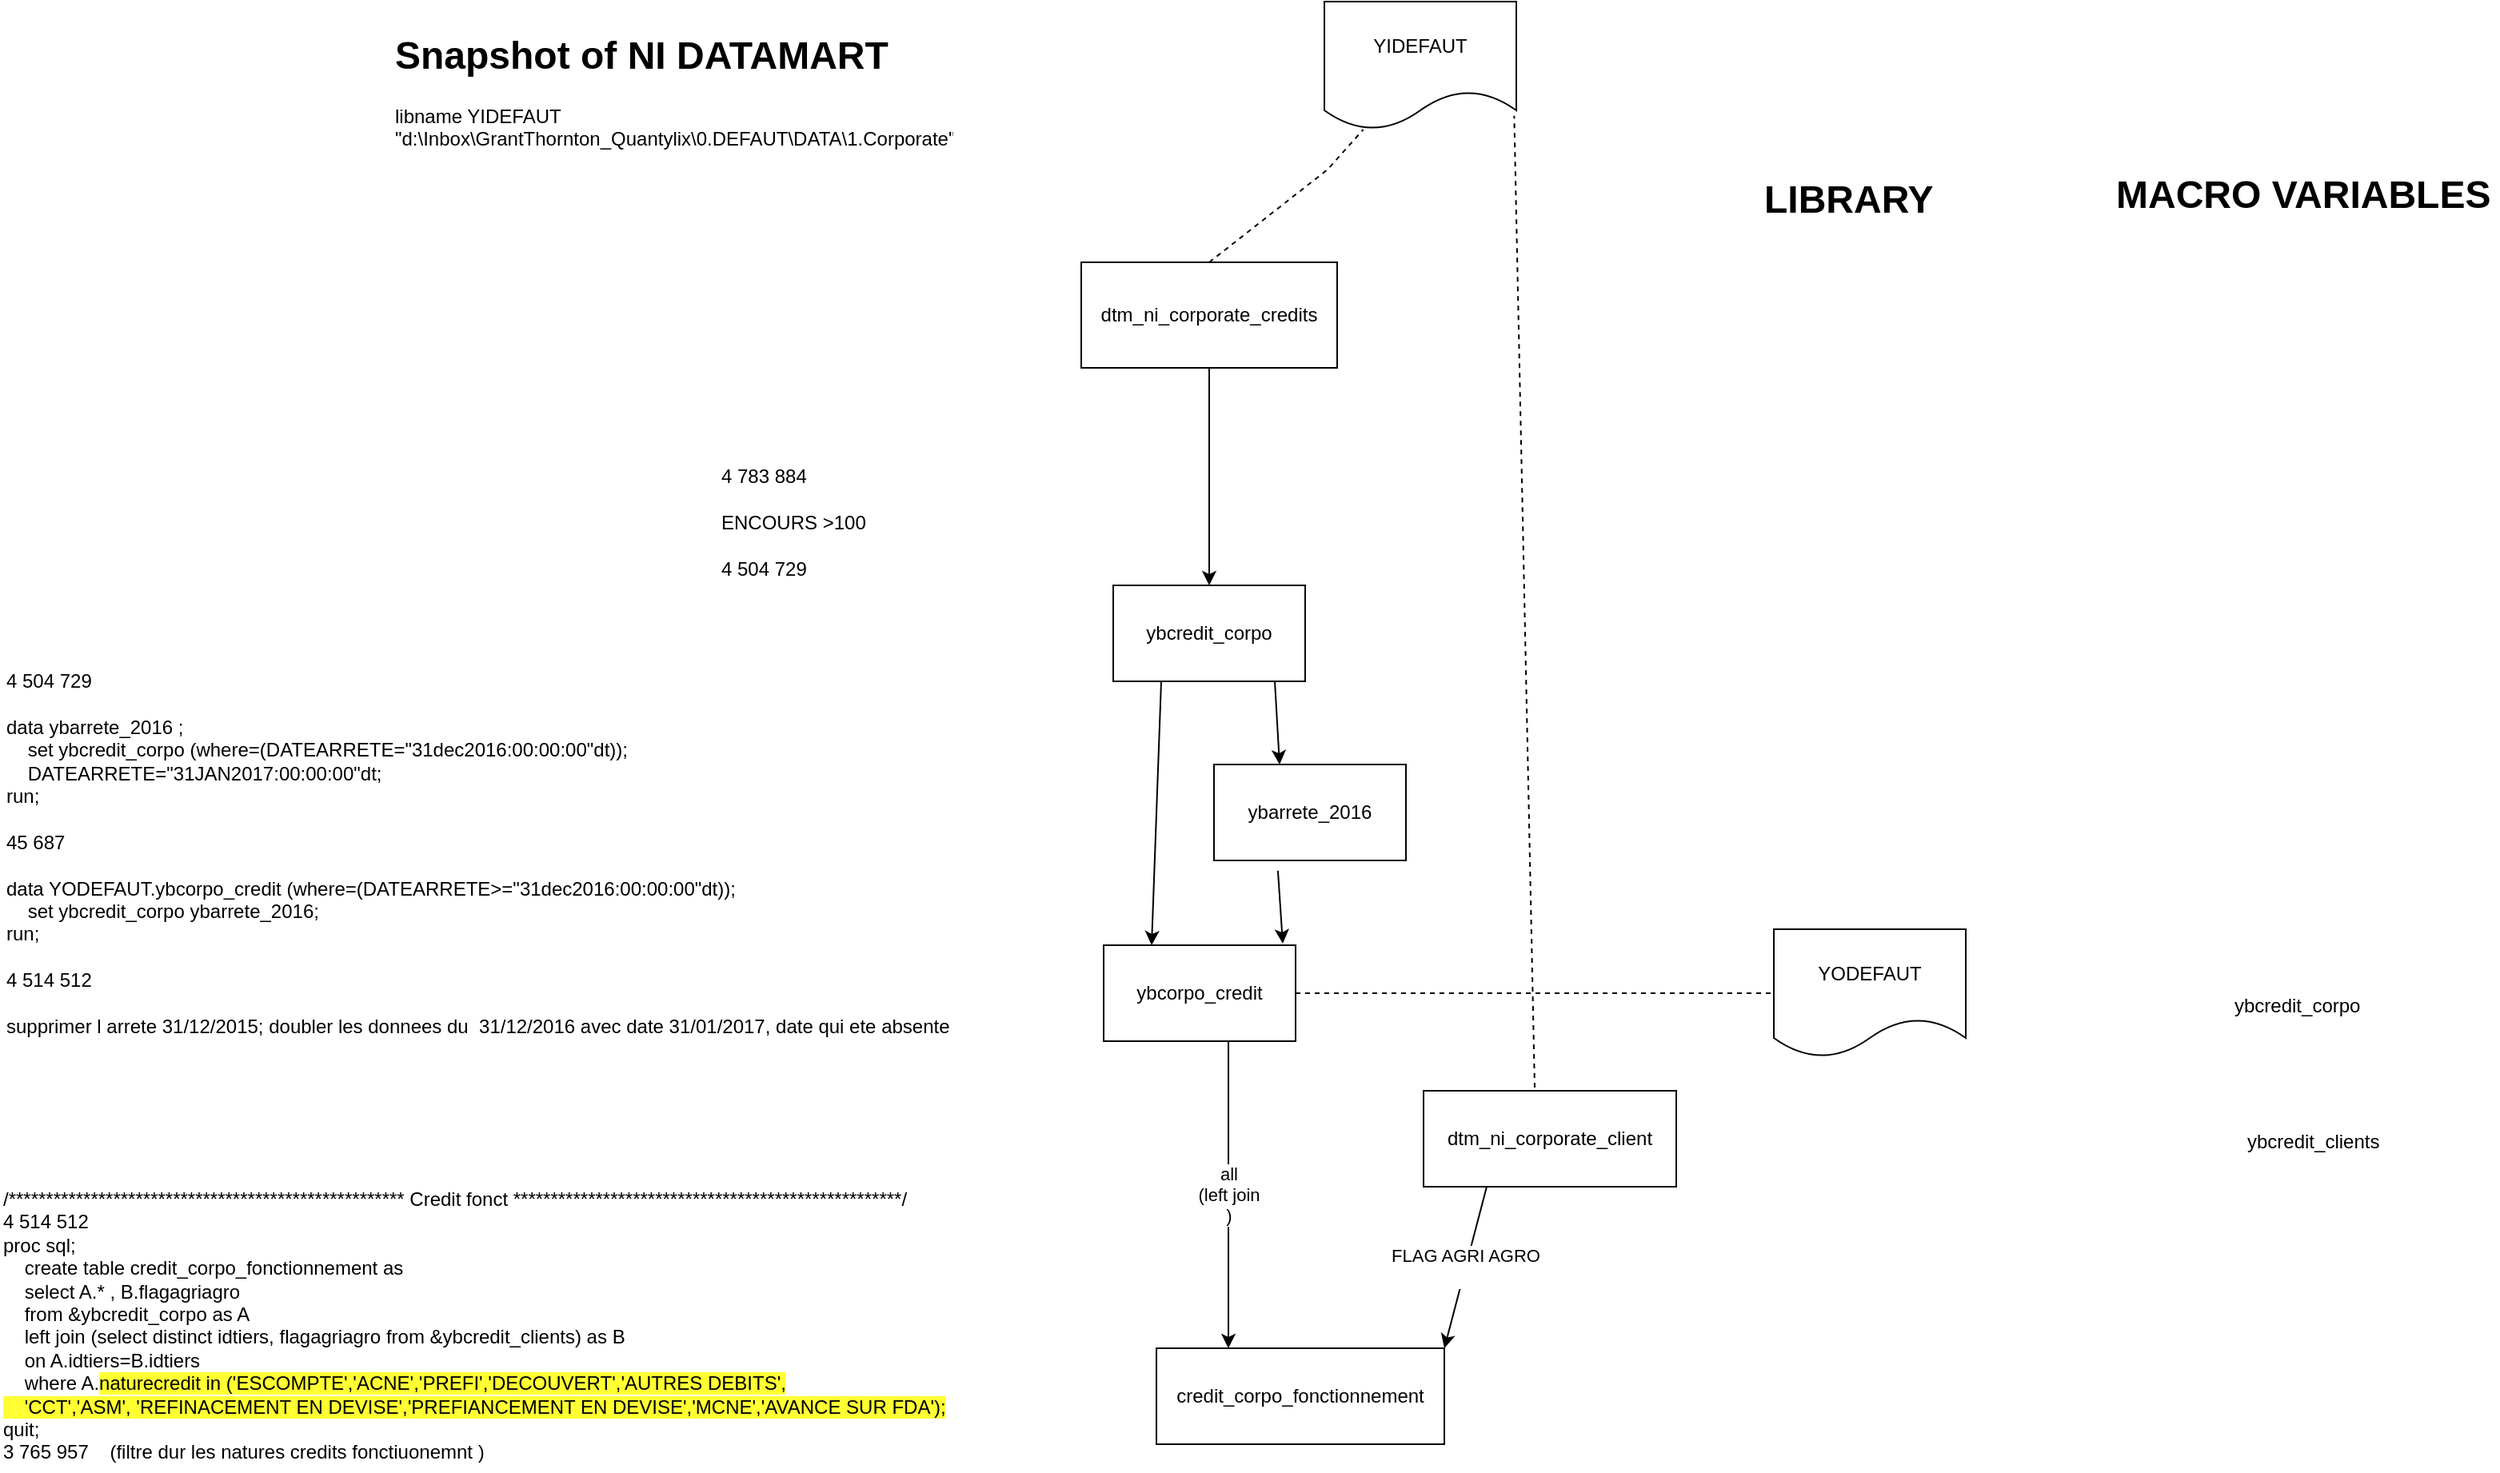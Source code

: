 <mxfile version="21.1.4" type="github">
  <diagram name="Page-1" id="fk9rbdVK4m5I_ALst2UT">
    <mxGraphModel dx="1538" dy="1105" grid="0" gridSize="10" guides="1" tooltips="1" connect="1" arrows="1" fold="1" page="0" pageScale="1" pageWidth="827" pageHeight="1169" math="0" shadow="0">
      <root>
        <mxCell id="0" />
        <mxCell id="1" parent="0" />
        <mxCell id="I3FUIYHm-plFTADxBa1i-1" value="dtm_ni_corporate_credits" style="rounded=0;whiteSpace=wrap;html=1;" parent="1" vertex="1">
          <mxGeometry x="-39" y="92" width="160" height="66" as="geometry" />
        </mxCell>
        <mxCell id="H9Tu-maiYCN29PMUfYHM-1" value="&lt;h1&gt;Snapshot of NI DATAMART&lt;/h1&gt;&lt;div&gt;libname YIDEFAUT &quot;d:\Inbox\GrantThornton_Quantylix\0.DEFAUT\DATA\1.Corporate&quot;;&lt;br&gt;&lt;br&gt;&lt;br&gt;&lt;/div&gt;&lt;div&gt;&lt;br&gt;&lt;/div&gt;" style="text;html=1;strokeColor=none;fillColor=none;spacing=5;spacingTop=-20;whiteSpace=wrap;overflow=hidden;rounded=0;" vertex="1" parent="1">
          <mxGeometry x="-473" y="-57" width="357" height="98" as="geometry" />
        </mxCell>
        <mxCell id="H9Tu-maiYCN29PMUfYHM-2" value="&lt;div&gt;4 783 884&amp;nbsp; &lt;br&gt;&lt;/div&gt;&lt;div&gt;&lt;br&gt;&lt;/div&gt;&lt;div&gt;ENCOURS &amp;gt;100&lt;/div&gt;&lt;div&gt;&lt;br&gt;&lt;/div&gt;&lt;div&gt;4 504 729&lt;br&gt;&lt;/div&gt;&lt;div&gt;&lt;br&gt;&lt;/div&gt;&lt;div&gt;&lt;br&gt;&lt;/div&gt;" style="text;whiteSpace=wrap;html=1;" vertex="1" parent="1">
          <mxGeometry x="-266" y="212" width="142" height="73" as="geometry" />
        </mxCell>
        <mxCell id="H9Tu-maiYCN29PMUfYHM-4" value="&lt;div&gt;4 504 729&lt;br&gt;&lt;/div&gt;&lt;div&gt;&lt;br&gt;&lt;/div&gt;&lt;div&gt;data ybarrete_2016 ;&lt;/div&gt;&amp;nbsp;&amp;nbsp; &amp;nbsp;set ybcredit_corpo (where=(DATEARRETE=&quot;31dec2016:00:00:00&quot;dt));&lt;br&gt;&amp;nbsp;&amp;nbsp; &amp;nbsp;DATEARRETE=&quot;31JAN2017:00:00:00&quot;dt;&lt;br&gt;&lt;div&gt;run;&lt;/div&gt;&lt;br&gt;&lt;div&gt;45 687&lt;br&gt;&lt;/div&gt;&lt;div&gt;&lt;br&gt;&lt;/div&gt;data YODEFAUT.ybcorpo_credit (where=(DATEARRETE&amp;gt;=&quot;31dec2016:00:00:00&quot;dt));&lt;br&gt;&amp;nbsp;&amp;nbsp; &amp;nbsp;set ybcredit_corpo ybarrete_2016;&lt;br&gt;&lt;div&gt;run;&lt;/div&gt;&lt;div&gt;&lt;br&gt;&lt;/div&gt;&lt;div&gt;4 514 512&lt;/div&gt;&lt;div&gt;&lt;br&gt;&lt;/div&gt;&lt;div&gt;supprimer l arrete 31/12/2015; doubler les donnees du&amp;nbsp; 31/12/2016 avec date 31/01/2017, date qui ete absente &lt;br&gt;&lt;table width=&quot;80&quot; cellspacing=&quot;0&quot; cellpadding=&quot;0&quot; border=&quot;0&quot;&gt;&lt;tbody&gt;&lt;tr height=&quot;20&quot;&gt;&lt;td class=&quot;xl65&quot; width=&quot;80&quot; height=&quot;20&quot; align=&quot;right&quot;&gt;&lt;/td&gt;&lt;/tr&gt;&lt;/tbody&gt;&lt;/table&gt;&lt;br&gt;&lt;table width=&quot;80&quot; cellspacing=&quot;0&quot; cellpadding=&quot;0&quot; border=&quot;0&quot;&gt;&lt;tbody&gt;&lt;tr height=&quot;20&quot;&gt;&lt;td class=&quot;xl63&quot; width=&quot;80&quot; height=&quot;20&quot; align=&quot;right&quot;&gt;&lt;br&gt;&lt;/td&gt;&lt;/tr&gt;&lt;/tbody&gt;&lt;/table&gt;&lt;/div&gt;&lt;div&gt;&lt;br&gt;&lt;/div&gt;&lt;div&gt;&lt;br&gt;&lt;/div&gt;" style="text;whiteSpace=wrap;html=1;" vertex="1" parent="1">
          <mxGeometry x="-713" y="340" width="610" height="291" as="geometry" />
        </mxCell>
        <mxCell id="H9Tu-maiYCN29PMUfYHM-6" value="ybcredit_corpo" style="rounded=0;whiteSpace=wrap;html=1;" vertex="1" parent="1">
          <mxGeometry x="-19" y="294" width="120" height="60" as="geometry" />
        </mxCell>
        <mxCell id="H9Tu-maiYCN29PMUfYHM-10" value="ybarrete_2016" style="rounded=0;whiteSpace=wrap;html=1;" vertex="1" parent="1">
          <mxGeometry x="44" y="406" width="120" height="60" as="geometry" />
        </mxCell>
        <mxCell id="H9Tu-maiYCN29PMUfYHM-11" value="ybcorpo_credit" style="rounded=0;whiteSpace=wrap;html=1;" vertex="1" parent="1">
          <mxGeometry x="-25" y="519" width="120" height="60" as="geometry" />
        </mxCell>
        <mxCell id="H9Tu-maiYCN29PMUfYHM-12" value="" style="endArrow=classic;html=1;rounded=0;entryX=0.5;entryY=0;entryDx=0;entryDy=0;" edge="1" parent="1" source="I3FUIYHm-plFTADxBa1i-1" target="H9Tu-maiYCN29PMUfYHM-6">
          <mxGeometry width="50" height="50" relative="1" as="geometry">
            <mxPoint x="-160" y="537" as="sourcePoint" />
            <mxPoint x="-13" y="435" as="targetPoint" />
          </mxGeometry>
        </mxCell>
        <mxCell id="H9Tu-maiYCN29PMUfYHM-13" value="" style="endArrow=classic;html=1;rounded=0;entryX=0.25;entryY=0;entryDx=0;entryDy=0;exitX=0.25;exitY=1;exitDx=0;exitDy=0;" edge="1" parent="1" source="H9Tu-maiYCN29PMUfYHM-6" target="H9Tu-maiYCN29PMUfYHM-11">
          <mxGeometry width="50" height="50" relative="1" as="geometry">
            <mxPoint x="51" y="195" as="sourcePoint" />
            <mxPoint x="51" y="331" as="targetPoint" />
            <Array as="points" />
          </mxGeometry>
        </mxCell>
        <mxCell id="H9Tu-maiYCN29PMUfYHM-14" value="" style="endArrow=classic;html=1;rounded=0;entryX=0.5;entryY=0;entryDx=0;entryDy=0;exitX=1;exitY=1;exitDx=0;exitDy=0;" edge="1" parent="1">
          <mxGeometry width="50" height="50" relative="1" as="geometry">
            <mxPoint x="82" y="354" as="sourcePoint" />
            <mxPoint x="85.0" y="406" as="targetPoint" />
          </mxGeometry>
        </mxCell>
        <mxCell id="H9Tu-maiYCN29PMUfYHM-15" value="" style="endArrow=classic;html=1;rounded=0;exitX=0.333;exitY=1.107;exitDx=0;exitDy=0;exitPerimeter=0;" edge="1" parent="1" source="H9Tu-maiYCN29PMUfYHM-10">
          <mxGeometry width="50" height="50" relative="1" as="geometry">
            <mxPoint x="-160" y="537" as="sourcePoint" />
            <mxPoint x="87" y="518" as="targetPoint" />
          </mxGeometry>
        </mxCell>
        <mxCell id="H9Tu-maiYCN29PMUfYHM-17" value="&lt;h1&gt;MACRO VARIABLES&lt;br&gt;&lt;/h1&gt;&lt;div&gt;&lt;br&gt;&lt;br&gt;&lt;/div&gt;&lt;div&gt;&lt;br&gt;&lt;/div&gt;" style="text;html=1;strokeColor=none;fillColor=none;spacing=5;spacingTop=-20;whiteSpace=wrap;overflow=hidden;rounded=0;" vertex="1" parent="1">
          <mxGeometry x="603" y="30" width="244" height="34" as="geometry" />
        </mxCell>
        <mxCell id="H9Tu-maiYCN29PMUfYHM-18" value="ybcredit_corpo" style="text;whiteSpace=wrap;html=1;" vertex="1" parent="1">
          <mxGeometry x="679.996" y="542.996" width="108" height="36" as="geometry" />
        </mxCell>
        <mxCell id="H9Tu-maiYCN29PMUfYHM-19" value="&lt;h1&gt;LIBRARY&lt;br&gt;&lt;/h1&gt;&lt;div&gt;&lt;br&gt;&lt;br&gt;&lt;/div&gt;&lt;div&gt;&lt;br&gt;&lt;/div&gt;" style="text;html=1;strokeColor=none;fillColor=none;spacing=5;spacingTop=-20;whiteSpace=wrap;overflow=hidden;rounded=0;" vertex="1" parent="1">
          <mxGeometry x="383" y="33" width="121" height="34" as="geometry" />
        </mxCell>
        <mxCell id="H9Tu-maiYCN29PMUfYHM-20" value="YIDEFAUT" style="shape=document;whiteSpace=wrap;html=1;boundedLbl=1;" vertex="1" parent="1">
          <mxGeometry x="113" y="-71" width="120" height="80" as="geometry" />
        </mxCell>
        <mxCell id="H9Tu-maiYCN29PMUfYHM-22" value="YODEFAUT" style="shape=document;whiteSpace=wrap;html=1;boundedLbl=1;" vertex="1" parent="1">
          <mxGeometry x="394" y="509" width="120" height="80" as="geometry" />
        </mxCell>
        <mxCell id="H9Tu-maiYCN29PMUfYHM-23" value="ybcredit_clients" style="text;whiteSpace=wrap;html=1;" vertex="1" parent="1">
          <mxGeometry x="687.999" y="627.996" width="113" height="36" as="geometry" />
        </mxCell>
        <mxCell id="H9Tu-maiYCN29PMUfYHM-24" value="&lt;div&gt;/***************************************************** Credit fonct ****************************************************/&lt;/div&gt;&lt;div&gt;&lt;div&gt;4 514 512&lt;/div&gt;&lt;/div&gt;&lt;div&gt;proc sql;&lt;br&gt;&amp;nbsp;&amp;nbsp; &amp;nbsp;create table credit_corpo_fonctionnement as&lt;br&gt;&amp;nbsp;&amp;nbsp; &amp;nbsp;select A.* , B.flagagriagro&lt;br&gt;&amp;nbsp;&amp;nbsp; &amp;nbsp;from &amp;amp;ybcredit_corpo as A&lt;br&gt;&amp;nbsp;&amp;nbsp; &amp;nbsp;left join (select distinct idtiers, flagagriagro from &amp;amp;ybcredit_clients) as B &lt;br&gt;&amp;nbsp;&amp;nbsp; &amp;nbsp;on A.idtiers=B.idtiers&lt;br&gt;&amp;nbsp;&amp;nbsp; &amp;nbsp;where A.&lt;span style=&quot;background-color: rgb(255, 255, 51);&quot;&gt;naturecredit in (&#39;ESCOMPTE&#39;,&#39;ACNE&#39;,&#39;PREFI&#39;,&#39;DECOUVERT&#39;,&#39;AUTRES DEBITS&#39;,&lt;br&gt;&amp;nbsp;&amp;nbsp; &amp;nbsp;&#39;CCT&#39;,&#39;ASM&#39;, &#39;REFINACEMENT EN DEVISE&#39;,&#39;PREFIANCEMENT EN DEVISE&#39;,&#39;MCNE&#39;,&#39;AVANCE SUR FDA&#39;);&lt;/span&gt;&lt;br&gt;quit; &lt;br&gt;&lt;/div&gt;&lt;div&gt;3 765 957&amp;nbsp;&amp;nbsp;&amp;nbsp; (filtre dur les natures credits fonctiuonemnt )&lt;br&gt;&lt;/div&gt;" style="text;whiteSpace=wrap;html=1;" vertex="1" parent="1">
          <mxGeometry x="-715" y="664" width="605" height="184" as="geometry" />
        </mxCell>
        <mxCell id="H9Tu-maiYCN29PMUfYHM-26" value="" style="endArrow=none;dashed=1;html=1;rounded=0;exitX=0.5;exitY=0;exitDx=0;exitDy=0;" edge="1" parent="1" source="I3FUIYHm-plFTADxBa1i-1" target="H9Tu-maiYCN29PMUfYHM-20">
          <mxGeometry width="50" height="50" relative="1" as="geometry">
            <mxPoint x="280" y="420" as="sourcePoint" />
            <mxPoint x="330" y="370" as="targetPoint" />
            <Array as="points">
              <mxPoint x="115" y="34" />
            </Array>
          </mxGeometry>
        </mxCell>
        <mxCell id="H9Tu-maiYCN29PMUfYHM-27" value="" style="endArrow=none;dashed=1;html=1;rounded=0;entryX=0.989;entryY=0.892;entryDx=0;entryDy=0;entryPerimeter=0;" edge="1" parent="1" target="H9Tu-maiYCN29PMUfYHM-20">
          <mxGeometry width="50" height="50" relative="1" as="geometry">
            <mxPoint x="245" y="632" as="sourcePoint" />
            <mxPoint x="330" y="370" as="targetPoint" />
          </mxGeometry>
        </mxCell>
        <mxCell id="H9Tu-maiYCN29PMUfYHM-28" value="dtm_ni_corporate_client" style="rounded=0;whiteSpace=wrap;html=1;" vertex="1" parent="1">
          <mxGeometry x="175" y="610" width="158" height="60" as="geometry" />
        </mxCell>
        <mxCell id="H9Tu-maiYCN29PMUfYHM-30" value="&lt;div&gt;all&lt;/div&gt;&lt;div&gt;(left join&lt;/div&gt;&lt;div&gt;)&lt;br&gt;&lt;/div&gt;" style="endArrow=classic;html=1;rounded=0;entryX=0.25;entryY=0;entryDx=0;entryDy=0;exitX=0.65;exitY=1;exitDx=0;exitDy=0;exitPerimeter=0;" edge="1" parent="1" source="H9Tu-maiYCN29PMUfYHM-11" target="H9Tu-maiYCN29PMUfYHM-31">
          <mxGeometry width="50" height="50" relative="1" as="geometry">
            <mxPoint x="37" y="595" as="sourcePoint" />
            <mxPoint x="31" y="593" as="targetPoint" />
            <Array as="points" />
          </mxGeometry>
        </mxCell>
        <mxCell id="H9Tu-maiYCN29PMUfYHM-31" value="credit_corpo_fonctionnement" style="rounded=0;whiteSpace=wrap;html=1;" vertex="1" parent="1">
          <mxGeometry x="8" y="771" width="180" height="60" as="geometry" />
        </mxCell>
        <mxCell id="H9Tu-maiYCN29PMUfYHM-34" value="&lt;div&gt;FLAG AGRI AGRO&lt;/div&gt;&lt;div&gt;&lt;br&gt;&lt;/div&gt;" style="endArrow=classic;html=1;rounded=0;entryX=1;entryY=0;entryDx=0;entryDy=0;exitX=0.25;exitY=1;exitDx=0;exitDy=0;" edge="1" parent="1" source="H9Tu-maiYCN29PMUfYHM-28" target="H9Tu-maiYCN29PMUfYHM-31">
          <mxGeometry width="50" height="50" relative="1" as="geometry">
            <mxPoint x="63" y="589" as="sourcePoint" />
            <mxPoint x="63" y="781" as="targetPoint" />
            <Array as="points" />
          </mxGeometry>
        </mxCell>
        <mxCell id="H9Tu-maiYCN29PMUfYHM-35" value="" style="endArrow=none;dashed=1;html=1;rounded=0;exitX=1;exitY=0.5;exitDx=0;exitDy=0;entryX=0;entryY=0.5;entryDx=0;entryDy=0;" edge="1" parent="1" source="H9Tu-maiYCN29PMUfYHM-11" target="H9Tu-maiYCN29PMUfYHM-22">
          <mxGeometry width="50" height="50" relative="1" as="geometry">
            <mxPoint x="375" y="670" as="sourcePoint" />
            <mxPoint x="425" y="620" as="targetPoint" />
          </mxGeometry>
        </mxCell>
      </root>
    </mxGraphModel>
  </diagram>
</mxfile>
